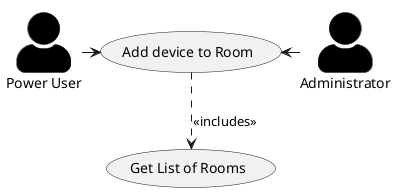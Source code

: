 @startuml
'https://plantuml.com/use-case-diagram

!pragma layout smetana
skinparam actorStyle awesome
skinparam ActorBackgroundColor black

actor Administrator as Admin
actor "Power User" as Power_User


    (Add device to Room) as UC1
    (Get List of Rooms) as UC2
    UC1 ..> UC2 : <<includes>>


Admin -left-> UC1
Power_User -right-> UC1


@enduml

